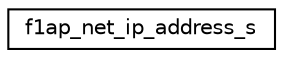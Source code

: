 digraph "Graphical Class Hierarchy"
{
 // LATEX_PDF_SIZE
  edge [fontname="Helvetica",fontsize="10",labelfontname="Helvetica",labelfontsize="10"];
  node [fontname="Helvetica",fontsize="10",shape=record];
  rankdir="LR";
  Node0 [label="f1ap_net_ip_address_s",height=0.2,width=0.4,color="black", fillcolor="white", style="filled",URL="$structf1ap__net__ip__address__s.html",tooltip=" "];
}
